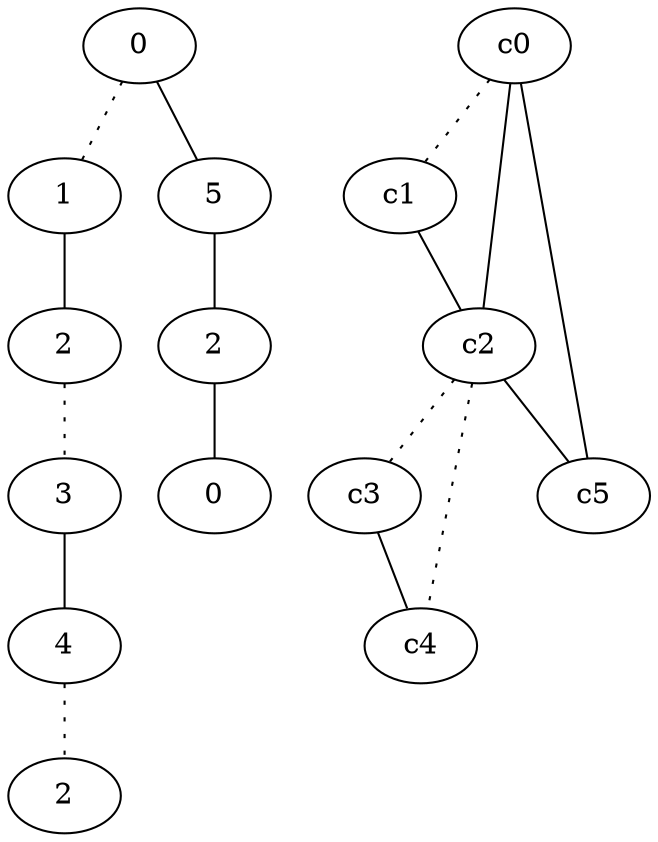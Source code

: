 graph {
a0[label=0];
a1[label=1];
a2[label=2];
a3[label=3];
a4[label=4];
a5[label=2];
a6[label=5];
a7[label=2];
a8[label=0];
a0 -- a1 [style=dotted];
a0 -- a6;
a1 -- a2;
a2 -- a3 [style=dotted];
a3 -- a4;
a4 -- a5 [style=dotted];
a6 -- a7;
a7 -- a8;
c0 -- c1 [style=dotted];
c0 -- c2;
c0 -- c5;
c1 -- c2;
c2 -- c3 [style=dotted];
c2 -- c4 [style=dotted];
c2 -- c5;
c3 -- c4;
}
